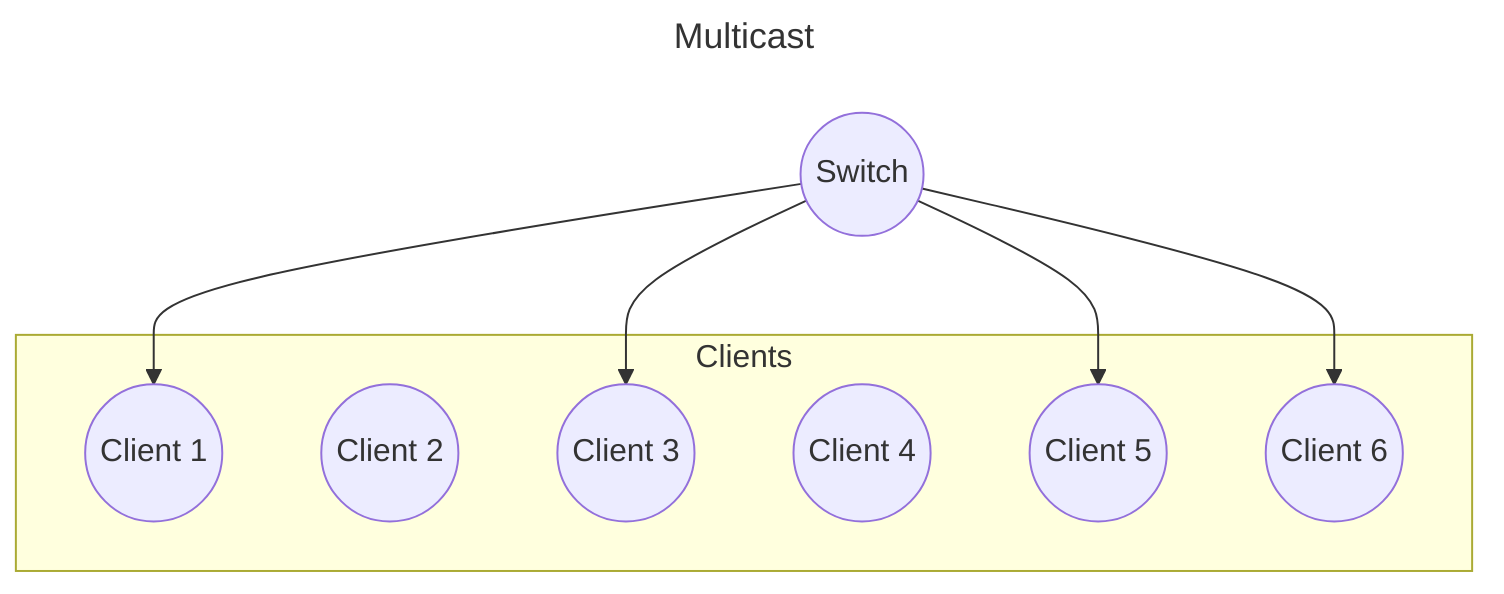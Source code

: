 ---
config:
  theme: 'default'

title: Multicast
---


flowchart TD
    Switch((Switch))

    subgraph Broadcast_Clients["Clients"]
        Client1((Client 1))
        Client2((Client 2))
        Client3((Client 3))
        Client4((Client 4))
        Client5((Client 5))
        Client6((Client 6))
    end

    Switch --> Client1
    Switch --> Client5
    Switch --> Client3
    Switch --> Client6